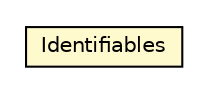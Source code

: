 #!/usr/local/bin/dot
#
# Class diagram 
# Generated by UMLGraph version R5_6 (http://www.umlgraph.org/)
#

digraph G {
	edge [fontname="Helvetica",fontsize=10,labelfontname="Helvetica",labelfontsize=10];
	node [fontname="Helvetica",fontsize=10,shape=plaintext];
	nodesep=0.25;
	ranksep=0.5;
	// eu.itesla_project.iidm.network.util.Identifiables
	c3496 [label=<<table title="eu.itesla_project.iidm.network.util.Identifiables" border="0" cellborder="1" cellspacing="0" cellpadding="2" port="p" bgcolor="lemonChiffon" href="./Identifiables.html">
		<tr><td><table border="0" cellspacing="0" cellpadding="1">
<tr><td align="center" balign="center"> Identifiables </td></tr>
		</table></td></tr>
		</table>>, URL="./Identifiables.html", fontname="Helvetica", fontcolor="black", fontsize=10.0];
}

